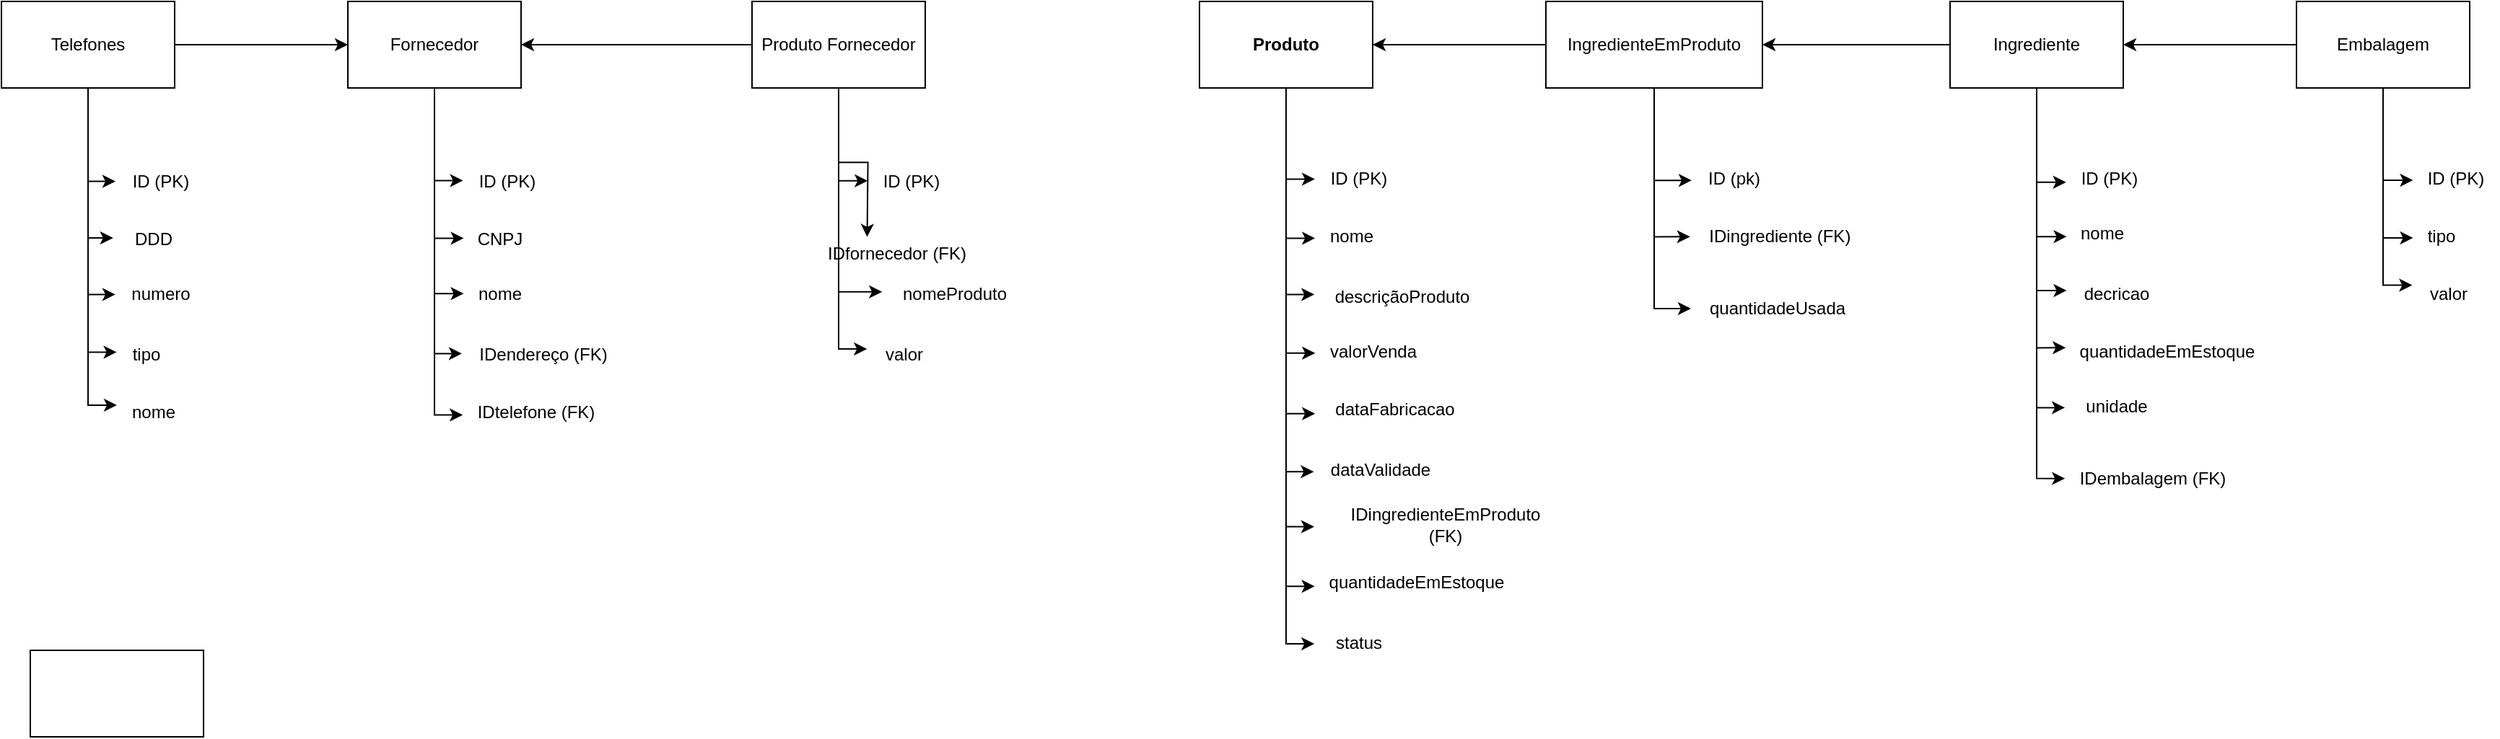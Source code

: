 <mxfile version="26.0.9">
  <diagram name="Página-1" id="DFr6bllyTg980ufriD48">
    <mxGraphModel dx="1807" dy="1258" grid="1" gridSize="10" guides="1" tooltips="1" connect="1" arrows="1" fold="1" page="1" pageScale="1" pageWidth="827" pageHeight="1169" math="0" shadow="0">
      <root>
        <mxCell id="0" />
        <mxCell id="1" parent="0" />
        <mxCell id="gm69RMWgyP2lbh3aIYsG-1" value="Produto" style="rounded=0;whiteSpace=wrap;html=1;fontStyle=1" vertex="1" parent="1">
          <mxGeometry x="80" y="100" width="120" height="60" as="geometry" />
        </mxCell>
        <mxCell id="gm69RMWgyP2lbh3aIYsG-2" value="ID (PK)" style="text;html=1;align=center;verticalAlign=middle;resizable=0;points=[];autosize=1;strokeColor=none;fillColor=none;" vertex="1" parent="1">
          <mxGeometry x="160" y="208" width="60" height="30" as="geometry" />
        </mxCell>
        <mxCell id="gm69RMWgyP2lbh3aIYsG-3" style="edgeStyle=orthogonalEdgeStyle;rounded=0;orthogonalLoop=1;jettySize=auto;html=1;entryX=0;entryY=0.507;entryDx=0;entryDy=0;entryPerimeter=0;" edge="1" parent="1" source="gm69RMWgyP2lbh3aIYsG-1" target="gm69RMWgyP2lbh3aIYsG-2">
          <mxGeometry relative="1" as="geometry" />
        </mxCell>
        <mxCell id="gm69RMWgyP2lbh3aIYsG-4" value="nome" style="text;html=1;align=center;verticalAlign=middle;resizable=0;points=[];autosize=1;strokeColor=none;fillColor=none;" vertex="1" parent="1">
          <mxGeometry x="160" y="248" width="50" height="30" as="geometry" />
        </mxCell>
        <mxCell id="gm69RMWgyP2lbh3aIYsG-5" value="descriçãoProduto" style="text;html=1;align=center;verticalAlign=middle;resizable=0;points=[];autosize=1;strokeColor=none;fillColor=none;" vertex="1" parent="1">
          <mxGeometry x="160" y="290" width="120" height="30" as="geometry" />
        </mxCell>
        <mxCell id="gm69RMWgyP2lbh3aIYsG-6" value="valorVenda" style="text;html=1;align=center;verticalAlign=middle;resizable=0;points=[];autosize=1;strokeColor=none;fillColor=none;" vertex="1" parent="1">
          <mxGeometry x="160" y="328" width="80" height="30" as="geometry" />
        </mxCell>
        <mxCell id="gm69RMWgyP2lbh3aIYsG-7" value="dataFabricacao" style="text;html=1;align=center;verticalAlign=middle;resizable=0;points=[];autosize=1;strokeColor=none;fillColor=none;" vertex="1" parent="1">
          <mxGeometry x="160" y="368" width="110" height="30" as="geometry" />
        </mxCell>
        <mxCell id="gm69RMWgyP2lbh3aIYsG-8" value="dataValidade" style="text;html=1;align=center;verticalAlign=middle;resizable=0;points=[];autosize=1;strokeColor=none;fillColor=none;" vertex="1" parent="1">
          <mxGeometry x="160" y="410" width="90" height="30" as="geometry" />
        </mxCell>
        <mxCell id="gm69RMWgyP2lbh3aIYsG-11" value="status" style="text;html=1;align=center;verticalAlign=middle;resizable=0;points=[];autosize=1;strokeColor=none;fillColor=none;" vertex="1" parent="1">
          <mxGeometry x="160" y="530" width="60" height="30" as="geometry" />
        </mxCell>
        <mxCell id="gm69RMWgyP2lbh3aIYsG-12" style="edgeStyle=orthogonalEdgeStyle;rounded=0;orthogonalLoop=1;jettySize=auto;html=1;entryX=0.002;entryY=0.54;entryDx=0;entryDy=0;entryPerimeter=0;" edge="1" parent="1" source="gm69RMWgyP2lbh3aIYsG-1" target="gm69RMWgyP2lbh3aIYsG-4">
          <mxGeometry relative="1" as="geometry" />
        </mxCell>
        <mxCell id="gm69RMWgyP2lbh3aIYsG-13" style="edgeStyle=orthogonalEdgeStyle;rounded=0;orthogonalLoop=1;jettySize=auto;html=1;entryX=-0.003;entryY=0.441;entryDx=0;entryDy=0;entryPerimeter=0;" edge="1" parent="1" source="gm69RMWgyP2lbh3aIYsG-1" target="gm69RMWgyP2lbh3aIYsG-5">
          <mxGeometry relative="1" as="geometry" />
        </mxCell>
        <mxCell id="gm69RMWgyP2lbh3aIYsG-14" style="edgeStyle=orthogonalEdgeStyle;rounded=0;orthogonalLoop=1;jettySize=auto;html=1;entryX=0.002;entryY=0.53;entryDx=0;entryDy=0;entryPerimeter=0;" edge="1" parent="1" source="gm69RMWgyP2lbh3aIYsG-1" target="gm69RMWgyP2lbh3aIYsG-6">
          <mxGeometry relative="1" as="geometry" />
        </mxCell>
        <mxCell id="gm69RMWgyP2lbh3aIYsG-16" style="edgeStyle=orthogonalEdgeStyle;rounded=0;orthogonalLoop=1;jettySize=auto;html=1;entryX=0.001;entryY=0.597;entryDx=0;entryDy=0;entryPerimeter=0;" edge="1" parent="1" source="gm69RMWgyP2lbh3aIYsG-1" target="gm69RMWgyP2lbh3aIYsG-7">
          <mxGeometry relative="1" as="geometry" />
        </mxCell>
        <mxCell id="gm69RMWgyP2lbh3aIYsG-17" style="edgeStyle=orthogonalEdgeStyle;rounded=0;orthogonalLoop=1;jettySize=auto;html=1;entryX=-0.009;entryY=0.538;entryDx=0;entryDy=0;entryPerimeter=0;" edge="1" parent="1" source="gm69RMWgyP2lbh3aIYsG-1" target="gm69RMWgyP2lbh3aIYsG-8">
          <mxGeometry relative="1" as="geometry" />
        </mxCell>
        <mxCell id="gm69RMWgyP2lbh3aIYsG-18" style="edgeStyle=orthogonalEdgeStyle;rounded=0;orthogonalLoop=1;jettySize=auto;html=1;entryX=-0.006;entryY=0.516;entryDx=0;entryDy=0;entryPerimeter=0;" edge="1" parent="1" source="gm69RMWgyP2lbh3aIYsG-1" target="gm69RMWgyP2lbh3aIYsG-11">
          <mxGeometry relative="1" as="geometry" />
        </mxCell>
        <mxCell id="gm69RMWgyP2lbh3aIYsG-62" style="edgeStyle=orthogonalEdgeStyle;rounded=0;orthogonalLoop=1;jettySize=auto;html=1;entryX=1;entryY=0.5;entryDx=0;entryDy=0;" edge="1" parent="1" source="gm69RMWgyP2lbh3aIYsG-19" target="gm69RMWgyP2lbh3aIYsG-1">
          <mxGeometry relative="1" as="geometry" />
        </mxCell>
        <mxCell id="gm69RMWgyP2lbh3aIYsG-19" value="IngredienteEmProduto" style="whiteSpace=wrap;html=1;" vertex="1" parent="1">
          <mxGeometry x="320" y="100" width="150" height="60" as="geometry" />
        </mxCell>
        <mxCell id="gm69RMWgyP2lbh3aIYsG-22" value="ID (pk)" style="text;html=1;align=center;verticalAlign=middle;resizable=0;points=[];autosize=1;strokeColor=none;fillColor=none;" vertex="1" parent="1">
          <mxGeometry x="420" y="208" width="60" height="30" as="geometry" />
        </mxCell>
        <mxCell id="gm69RMWgyP2lbh3aIYsG-23" style="edgeStyle=orthogonalEdgeStyle;rounded=0;orthogonalLoop=1;jettySize=auto;html=1;entryX=0.017;entryY=0.537;entryDx=0;entryDy=0;entryPerimeter=0;" edge="1" parent="1" source="gm69RMWgyP2lbh3aIYsG-19" target="gm69RMWgyP2lbh3aIYsG-22">
          <mxGeometry relative="1" as="geometry" />
        </mxCell>
        <mxCell id="gm69RMWgyP2lbh3aIYsG-25" value="&amp;nbsp;IDingrediente (FK)" style="text;html=1;align=center;verticalAlign=middle;resizable=0;points=[];autosize=1;strokeColor=none;fillColor=none;" vertex="1" parent="1">
          <mxGeometry x="420" y="248" width="120" height="30" as="geometry" />
        </mxCell>
        <mxCell id="gm69RMWgyP2lbh3aIYsG-26" value="quantidadeUsada" style="text;html=1;align=center;verticalAlign=middle;resizable=0;points=[];autosize=1;strokeColor=none;fillColor=none;" vertex="1" parent="1">
          <mxGeometry x="420" y="298" width="120" height="30" as="geometry" />
        </mxCell>
        <mxCell id="gm69RMWgyP2lbh3aIYsG-30" style="edgeStyle=orthogonalEdgeStyle;rounded=0;orthogonalLoop=1;jettySize=auto;html=1;entryX=-0.001;entryY=0.506;entryDx=0;entryDy=0;entryPerimeter=0;" edge="1" parent="1" source="gm69RMWgyP2lbh3aIYsG-19" target="gm69RMWgyP2lbh3aIYsG-25">
          <mxGeometry relative="1" as="geometry" />
        </mxCell>
        <mxCell id="gm69RMWgyP2lbh3aIYsG-31" style="edgeStyle=orthogonalEdgeStyle;rounded=0;orthogonalLoop=1;jettySize=auto;html=1;entryX=0.004;entryY=0.5;entryDx=0;entryDy=0;entryPerimeter=0;" edge="1" parent="1" source="gm69RMWgyP2lbh3aIYsG-19" target="gm69RMWgyP2lbh3aIYsG-26">
          <mxGeometry relative="1" as="geometry" />
        </mxCell>
        <mxCell id="gm69RMWgyP2lbh3aIYsG-33" value="&lt;span style=&quot;text-wrap: wrap;&quot;&gt;IDingredienteEmProduto (FK)&lt;/span&gt;" style="text;html=1;align=center;verticalAlign=middle;resizable=0;points=[];autosize=1;strokeColor=none;fillColor=none;" vertex="1" parent="1">
          <mxGeometry x="160" y="448" width="180" height="30" as="geometry" />
        </mxCell>
        <mxCell id="gm69RMWgyP2lbh3aIYsG-34" style="edgeStyle=orthogonalEdgeStyle;rounded=0;orthogonalLoop=1;jettySize=auto;html=1;entryX=-0.003;entryY=0.543;entryDx=0;entryDy=0;entryPerimeter=0;" edge="1" parent="1" source="gm69RMWgyP2lbh3aIYsG-1" target="gm69RMWgyP2lbh3aIYsG-33">
          <mxGeometry relative="1" as="geometry" />
        </mxCell>
        <mxCell id="gm69RMWgyP2lbh3aIYsG-63" style="edgeStyle=orthogonalEdgeStyle;rounded=0;orthogonalLoop=1;jettySize=auto;html=1;entryX=1;entryY=0.5;entryDx=0;entryDy=0;" edge="1" parent="1" source="gm69RMWgyP2lbh3aIYsG-37" target="gm69RMWgyP2lbh3aIYsG-19">
          <mxGeometry relative="1" as="geometry" />
        </mxCell>
        <mxCell id="gm69RMWgyP2lbh3aIYsG-37" value="Ingrediente" style="whiteSpace=wrap;html=1;" vertex="1" parent="1">
          <mxGeometry x="600" y="100" width="120" height="60" as="geometry" />
        </mxCell>
        <mxCell id="gm69RMWgyP2lbh3aIYsG-38" value="ID (PK)" style="text;html=1;align=center;verticalAlign=middle;resizable=0;points=[];autosize=1;strokeColor=none;fillColor=none;" vertex="1" parent="1">
          <mxGeometry x="680" y="208" width="60" height="30" as="geometry" />
        </mxCell>
        <mxCell id="gm69RMWgyP2lbh3aIYsG-39" style="edgeStyle=orthogonalEdgeStyle;rounded=0;orthogonalLoop=1;jettySize=auto;html=1;entryX=0.006;entryY=0.581;entryDx=0;entryDy=0;entryPerimeter=0;" edge="1" parent="1" source="gm69RMWgyP2lbh3aIYsG-37" target="gm69RMWgyP2lbh3aIYsG-38">
          <mxGeometry relative="1" as="geometry" />
        </mxCell>
        <mxCell id="gm69RMWgyP2lbh3aIYsG-40" value="nome" style="text;html=1;align=center;verticalAlign=middle;resizable=0;points=[];autosize=1;strokeColor=none;fillColor=none;" vertex="1" parent="1">
          <mxGeometry x="680" y="246" width="50" height="30" as="geometry" />
        </mxCell>
        <mxCell id="gm69RMWgyP2lbh3aIYsG-41" value="decricao" style="text;html=1;align=center;verticalAlign=middle;resizable=0;points=[];autosize=1;strokeColor=none;fillColor=none;" vertex="1" parent="1">
          <mxGeometry x="680" y="288" width="70" height="30" as="geometry" />
        </mxCell>
        <mxCell id="gm69RMWgyP2lbh3aIYsG-43" value="quantidadeEmEstoque" style="text;html=1;align=center;verticalAlign=middle;resizable=0;points=[];autosize=1;strokeColor=none;fillColor=none;" vertex="1" parent="1">
          <mxGeometry x="680" y="328" width="140" height="30" as="geometry" />
        </mxCell>
        <mxCell id="gm69RMWgyP2lbh3aIYsG-44" value="unidade" style="text;html=1;align=center;verticalAlign=middle;resizable=0;points=[];autosize=1;strokeColor=none;fillColor=none;" vertex="1" parent="1">
          <mxGeometry x="680" y="366" width="70" height="30" as="geometry" />
        </mxCell>
        <mxCell id="gm69RMWgyP2lbh3aIYsG-48" value="IDembalagem (FK)" style="text;html=1;align=center;verticalAlign=middle;resizable=0;points=[];autosize=1;strokeColor=none;fillColor=none;" vertex="1" parent="1">
          <mxGeometry x="680" y="416" width="120" height="30" as="geometry" />
        </mxCell>
        <mxCell id="gm69RMWgyP2lbh3aIYsG-49" style="edgeStyle=orthogonalEdgeStyle;rounded=0;orthogonalLoop=1;jettySize=auto;html=1;entryX=0.016;entryY=0.57;entryDx=0;entryDy=0;entryPerimeter=0;" edge="1" parent="1" source="gm69RMWgyP2lbh3aIYsG-37" target="gm69RMWgyP2lbh3aIYsG-40">
          <mxGeometry relative="1" as="geometry" />
        </mxCell>
        <mxCell id="gm69RMWgyP2lbh3aIYsG-50" style="edgeStyle=orthogonalEdgeStyle;rounded=0;orthogonalLoop=1;jettySize=auto;html=1;entryX=0.011;entryY=0.415;entryDx=0;entryDy=0;entryPerimeter=0;" edge="1" parent="1" source="gm69RMWgyP2lbh3aIYsG-37" target="gm69RMWgyP2lbh3aIYsG-41">
          <mxGeometry relative="1" as="geometry" />
        </mxCell>
        <mxCell id="gm69RMWgyP2lbh3aIYsG-51" style="edgeStyle=orthogonalEdgeStyle;rounded=0;orthogonalLoop=1;jettySize=auto;html=1;entryX=0.001;entryY=0.405;entryDx=0;entryDy=0;entryPerimeter=0;" edge="1" parent="1" source="gm69RMWgyP2lbh3aIYsG-37" target="gm69RMWgyP2lbh3aIYsG-43">
          <mxGeometry relative="1" as="geometry" />
        </mxCell>
        <mxCell id="gm69RMWgyP2lbh3aIYsG-52" style="edgeStyle=orthogonalEdgeStyle;rounded=0;orthogonalLoop=1;jettySize=auto;html=1;entryX=-0.006;entryY=0.523;entryDx=0;entryDy=0;entryPerimeter=0;" edge="1" parent="1" source="gm69RMWgyP2lbh3aIYsG-37" target="gm69RMWgyP2lbh3aIYsG-44">
          <mxGeometry relative="1" as="geometry" />
        </mxCell>
        <mxCell id="gm69RMWgyP2lbh3aIYsG-53" style="edgeStyle=orthogonalEdgeStyle;rounded=0;orthogonalLoop=1;jettySize=auto;html=1;entryX=-0.003;entryY=0.494;entryDx=0;entryDy=0;entryPerimeter=0;" edge="1" parent="1" source="gm69RMWgyP2lbh3aIYsG-37" target="gm69RMWgyP2lbh3aIYsG-48">
          <mxGeometry relative="1" as="geometry" />
        </mxCell>
        <mxCell id="gm69RMWgyP2lbh3aIYsG-64" style="edgeStyle=orthogonalEdgeStyle;rounded=0;orthogonalLoop=1;jettySize=auto;html=1;entryX=1;entryY=0.5;entryDx=0;entryDy=0;" edge="1" parent="1" source="gm69RMWgyP2lbh3aIYsG-54" target="gm69RMWgyP2lbh3aIYsG-37">
          <mxGeometry relative="1" as="geometry" />
        </mxCell>
        <mxCell id="gm69RMWgyP2lbh3aIYsG-54" value="Embalagem" style="whiteSpace=wrap;html=1;" vertex="1" parent="1">
          <mxGeometry x="840" y="100" width="120" height="60" as="geometry" />
        </mxCell>
        <mxCell id="gm69RMWgyP2lbh3aIYsG-55" value="ID (PK)" style="text;html=1;align=center;verticalAlign=middle;resizable=0;points=[];autosize=1;strokeColor=none;fillColor=none;" vertex="1" parent="1">
          <mxGeometry x="920" y="208" width="60" height="30" as="geometry" />
        </mxCell>
        <mxCell id="gm69RMWgyP2lbh3aIYsG-56" value="tipo" style="text;html=1;align=center;verticalAlign=middle;resizable=0;points=[];autosize=1;strokeColor=none;fillColor=none;" vertex="1" parent="1">
          <mxGeometry x="920" y="248" width="40" height="30" as="geometry" />
        </mxCell>
        <mxCell id="gm69RMWgyP2lbh3aIYsG-57" value="valor" style="text;html=1;align=center;verticalAlign=middle;resizable=0;points=[];autosize=1;strokeColor=none;fillColor=none;" vertex="1" parent="1">
          <mxGeometry x="920" y="288" width="50" height="30" as="geometry" />
        </mxCell>
        <mxCell id="gm69RMWgyP2lbh3aIYsG-58" style="edgeStyle=orthogonalEdgeStyle;rounded=0;orthogonalLoop=1;jettySize=auto;html=1;entryX=0.013;entryY=0.533;entryDx=0;entryDy=0;entryPerimeter=0;" edge="1" parent="1" source="gm69RMWgyP2lbh3aIYsG-54" target="gm69RMWgyP2lbh3aIYsG-55">
          <mxGeometry relative="1" as="geometry" />
        </mxCell>
        <mxCell id="gm69RMWgyP2lbh3aIYsG-59" style="edgeStyle=orthogonalEdgeStyle;rounded=0;orthogonalLoop=1;jettySize=auto;html=1;entryX=0.02;entryY=0.533;entryDx=0;entryDy=0;entryPerimeter=0;" edge="1" parent="1" source="gm69RMWgyP2lbh3aIYsG-54" target="gm69RMWgyP2lbh3aIYsG-56">
          <mxGeometry relative="1" as="geometry" />
        </mxCell>
        <mxCell id="gm69RMWgyP2lbh3aIYsG-61" style="edgeStyle=orthogonalEdgeStyle;rounded=0;orthogonalLoop=1;jettySize=auto;html=1;entryX=0.004;entryY=0.293;entryDx=0;entryDy=0;entryPerimeter=0;" edge="1" parent="1" source="gm69RMWgyP2lbh3aIYsG-54" target="gm69RMWgyP2lbh3aIYsG-57">
          <mxGeometry relative="1" as="geometry" />
        </mxCell>
        <mxCell id="gm69RMWgyP2lbh3aIYsG-65" value="Fornecedor" style="whiteSpace=wrap;html=1;" vertex="1" parent="1">
          <mxGeometry x="-510" y="100" width="120" height="60" as="geometry" />
        </mxCell>
        <mxCell id="gm69RMWgyP2lbh3aIYsG-66" value="ID (PK)" style="text;html=1;align=center;verticalAlign=middle;resizable=0;points=[];autosize=1;strokeColor=none;fillColor=none;" vertex="1" parent="1">
          <mxGeometry x="-430" y="210" width="60" height="30" as="geometry" />
        </mxCell>
        <mxCell id="gm69RMWgyP2lbh3aIYsG-67" style="edgeStyle=orthogonalEdgeStyle;rounded=0;orthogonalLoop=1;jettySize=auto;html=1;entryX=-0.003;entryY=0.473;entryDx=0;entryDy=0;entryPerimeter=0;" edge="1" parent="1" source="gm69RMWgyP2lbh3aIYsG-65" target="gm69RMWgyP2lbh3aIYsG-66">
          <mxGeometry relative="1" as="geometry" />
        </mxCell>
        <mxCell id="gm69RMWgyP2lbh3aIYsG-68" value="CNPJ" style="text;html=1;align=center;verticalAlign=middle;resizable=0;points=[];autosize=1;strokeColor=none;fillColor=none;" vertex="1" parent="1">
          <mxGeometry x="-430" y="250" width="50" height="30" as="geometry" />
        </mxCell>
        <mxCell id="gm69RMWgyP2lbh3aIYsG-69" value="nome" style="text;html=1;align=center;verticalAlign=middle;resizable=0;points=[];autosize=1;strokeColor=none;fillColor=none;" vertex="1" parent="1">
          <mxGeometry x="-430" y="288" width="50" height="30" as="geometry" />
        </mxCell>
        <mxCell id="gm69RMWgyP2lbh3aIYsG-73" value="IDendereço (FK)" style="text;html=1;align=center;verticalAlign=middle;resizable=0;points=[];autosize=1;strokeColor=none;fillColor=none;" vertex="1" parent="1">
          <mxGeometry x="-430" y="330" width="110" height="30" as="geometry" />
        </mxCell>
        <mxCell id="gm69RMWgyP2lbh3aIYsG-75" value="IDtelefone (FK)" style="text;html=1;align=center;verticalAlign=middle;resizable=0;points=[];autosize=1;strokeColor=none;fillColor=none;" vertex="1" parent="1">
          <mxGeometry x="-430" y="370" width="100" height="30" as="geometry" />
        </mxCell>
        <mxCell id="gm69RMWgyP2lbh3aIYsG-76" style="edgeStyle=orthogonalEdgeStyle;rounded=0;orthogonalLoop=1;jettySize=auto;html=1;entryX=0.006;entryY=0.473;entryDx=0;entryDy=0;entryPerimeter=0;" edge="1" parent="1" source="gm69RMWgyP2lbh3aIYsG-65" target="gm69RMWgyP2lbh3aIYsG-68">
          <mxGeometry relative="1" as="geometry" />
        </mxCell>
        <mxCell id="gm69RMWgyP2lbh3aIYsG-77" style="edgeStyle=orthogonalEdgeStyle;rounded=0;orthogonalLoop=1;jettySize=auto;html=1;entryX=0.006;entryY=0.487;entryDx=0;entryDy=0;entryPerimeter=0;" edge="1" parent="1" source="gm69RMWgyP2lbh3aIYsG-65" target="gm69RMWgyP2lbh3aIYsG-69">
          <mxGeometry relative="1" as="geometry" />
        </mxCell>
        <mxCell id="gm69RMWgyP2lbh3aIYsG-78" style="edgeStyle=orthogonalEdgeStyle;rounded=0;orthogonalLoop=1;jettySize=auto;html=1;entryX=-0.009;entryY=0.473;entryDx=0;entryDy=0;entryPerimeter=0;" edge="1" parent="1" source="gm69RMWgyP2lbh3aIYsG-65" target="gm69RMWgyP2lbh3aIYsG-73">
          <mxGeometry relative="1" as="geometry" />
        </mxCell>
        <mxCell id="gm69RMWgyP2lbh3aIYsG-79" style="edgeStyle=orthogonalEdgeStyle;rounded=0;orthogonalLoop=1;jettySize=auto;html=1;entryX=-0.004;entryY=0.559;entryDx=0;entryDy=0;entryPerimeter=0;" edge="1" parent="1" source="gm69RMWgyP2lbh3aIYsG-65" target="gm69RMWgyP2lbh3aIYsG-75">
          <mxGeometry relative="1" as="geometry" />
        </mxCell>
        <mxCell id="gm69RMWgyP2lbh3aIYsG-104" style="edgeStyle=orthogonalEdgeStyle;rounded=0;orthogonalLoop=1;jettySize=auto;html=1;entryX=1;entryY=0.5;entryDx=0;entryDy=0;" edge="1" parent="1" source="gm69RMWgyP2lbh3aIYsG-81" target="gm69RMWgyP2lbh3aIYsG-65">
          <mxGeometry relative="1" as="geometry" />
        </mxCell>
        <mxCell id="gm69RMWgyP2lbh3aIYsG-81" value="Produto Fornecedor" style="whiteSpace=wrap;html=1;" vertex="1" parent="1">
          <mxGeometry x="-230" y="100" width="120" height="60" as="geometry" />
        </mxCell>
        <mxCell id="gm69RMWgyP2lbh3aIYsG-82" value="ID (PK)" style="text;html=1;align=center;verticalAlign=middle;resizable=0;points=[];autosize=1;strokeColor=none;fillColor=none;" vertex="1" parent="1">
          <mxGeometry x="-150" y="210" width="60" height="30" as="geometry" />
        </mxCell>
        <mxCell id="gm69RMWgyP2lbh3aIYsG-83" value="IDfornecedor (FK)" style="text;html=1;align=center;verticalAlign=middle;resizable=0;points=[];autosize=1;strokeColor=none;fillColor=none;" vertex="1" parent="1">
          <mxGeometry x="-190" y="260" width="120" height="30" as="geometry" />
        </mxCell>
        <mxCell id="gm69RMWgyP2lbh3aIYsG-85" value="nomeProduto" style="text;html=1;align=center;verticalAlign=middle;resizable=0;points=[];autosize=1;strokeColor=none;fillColor=none;" vertex="1" parent="1">
          <mxGeometry x="-140" y="288" width="100" height="30" as="geometry" />
        </mxCell>
        <mxCell id="gm69RMWgyP2lbh3aIYsG-86" value="valor" style="text;html=1;align=center;verticalAlign=middle;resizable=0;points=[];autosize=1;strokeColor=none;fillColor=none;" vertex="1" parent="1">
          <mxGeometry x="-150" y="330" width="50" height="30" as="geometry" />
        </mxCell>
        <mxCell id="gm69RMWgyP2lbh3aIYsG-87" style="edgeStyle=orthogonalEdgeStyle;rounded=0;orthogonalLoop=1;jettySize=auto;html=1;entryX=0.002;entryY=0.481;entryDx=0;entryDy=0;entryPerimeter=0;" edge="1" parent="1" source="gm69RMWgyP2lbh3aIYsG-81" target="gm69RMWgyP2lbh3aIYsG-82">
          <mxGeometry relative="1" as="geometry" />
        </mxCell>
        <mxCell id="gm69RMWgyP2lbh3aIYsG-88" style="edgeStyle=orthogonalEdgeStyle;rounded=0;orthogonalLoop=1;jettySize=auto;html=1;entryX=-0.002;entryY=0.443;entryDx=0;entryDy=0;entryPerimeter=0;" edge="1" parent="1" source="gm69RMWgyP2lbh3aIYsG-81">
          <mxGeometry relative="1" as="geometry">
            <mxPoint x="-150.24" y="263.29" as="targetPoint" />
          </mxGeometry>
        </mxCell>
        <mxCell id="gm69RMWgyP2lbh3aIYsG-89" style="edgeStyle=orthogonalEdgeStyle;rounded=0;orthogonalLoop=1;jettySize=auto;html=1;entryX=0.001;entryY=0.446;entryDx=0;entryDy=0;entryPerimeter=0;" edge="1" parent="1" source="gm69RMWgyP2lbh3aIYsG-81" target="gm69RMWgyP2lbh3aIYsG-85">
          <mxGeometry relative="1" as="geometry" />
        </mxCell>
        <mxCell id="gm69RMWgyP2lbh3aIYsG-90" style="edgeStyle=orthogonalEdgeStyle;rounded=0;orthogonalLoop=1;jettySize=auto;html=1;entryX=-0.007;entryY=0.367;entryDx=0;entryDy=0;entryPerimeter=0;" edge="1" parent="1" source="gm69RMWgyP2lbh3aIYsG-81" target="gm69RMWgyP2lbh3aIYsG-86">
          <mxGeometry relative="1" as="geometry" />
        </mxCell>
        <mxCell id="gm69RMWgyP2lbh3aIYsG-103" style="edgeStyle=orthogonalEdgeStyle;rounded=0;orthogonalLoop=1;jettySize=auto;html=1;entryX=0;entryY=0.5;entryDx=0;entryDy=0;" edge="1" parent="1" source="gm69RMWgyP2lbh3aIYsG-92" target="gm69RMWgyP2lbh3aIYsG-65">
          <mxGeometry relative="1" as="geometry" />
        </mxCell>
        <mxCell id="gm69RMWgyP2lbh3aIYsG-92" value="Telefones" style="whiteSpace=wrap;html=1;" vertex="1" parent="1">
          <mxGeometry x="-750" y="100" width="120" height="60" as="geometry" />
        </mxCell>
        <mxCell id="gm69RMWgyP2lbh3aIYsG-93" value="ID (PK)" style="text;html=1;align=center;verticalAlign=middle;resizable=0;points=[];autosize=1;strokeColor=none;fillColor=none;" vertex="1" parent="1">
          <mxGeometry x="-670" y="210" width="60" height="30" as="geometry" />
        </mxCell>
        <mxCell id="gm69RMWgyP2lbh3aIYsG-94" value="DDD" style="text;html=1;align=center;verticalAlign=middle;resizable=0;points=[];autosize=1;strokeColor=none;fillColor=none;" vertex="1" parent="1">
          <mxGeometry x="-670" y="250" width="50" height="30" as="geometry" />
        </mxCell>
        <mxCell id="gm69RMWgyP2lbh3aIYsG-95" value="numero" style="text;html=1;align=center;verticalAlign=middle;resizable=0;points=[];autosize=1;strokeColor=none;fillColor=none;" vertex="1" parent="1">
          <mxGeometry x="-670" y="288" width="60" height="30" as="geometry" />
        </mxCell>
        <mxCell id="gm69RMWgyP2lbh3aIYsG-96" value="tipo" style="text;html=1;align=center;verticalAlign=middle;resizable=0;points=[];autosize=1;strokeColor=none;fillColor=none;" vertex="1" parent="1">
          <mxGeometry x="-670" y="330" width="40" height="30" as="geometry" />
        </mxCell>
        <mxCell id="gm69RMWgyP2lbh3aIYsG-97" value="nome" style="text;html=1;align=center;verticalAlign=middle;resizable=0;points=[];autosize=1;strokeColor=none;fillColor=none;" vertex="1" parent="1">
          <mxGeometry x="-670" y="370" width="50" height="30" as="geometry" />
        </mxCell>
        <mxCell id="gm69RMWgyP2lbh3aIYsG-98" style="edgeStyle=orthogonalEdgeStyle;rounded=0;orthogonalLoop=1;jettySize=auto;html=1;entryX=-0.017;entryY=0.493;entryDx=0;entryDy=0;entryPerimeter=0;" edge="1" parent="1" source="gm69RMWgyP2lbh3aIYsG-92" target="gm69RMWgyP2lbh3aIYsG-93">
          <mxGeometry relative="1" as="geometry" />
        </mxCell>
        <mxCell id="gm69RMWgyP2lbh3aIYsG-99" style="edgeStyle=orthogonalEdgeStyle;rounded=0;orthogonalLoop=1;jettySize=auto;html=1;entryX=-0.052;entryY=0.467;entryDx=0;entryDy=0;entryPerimeter=0;" edge="1" parent="1" source="gm69RMWgyP2lbh3aIYsG-92" target="gm69RMWgyP2lbh3aIYsG-94">
          <mxGeometry relative="1" as="geometry">
            <Array as="points">
              <mxPoint x="-690" y="264" />
            </Array>
          </mxGeometry>
        </mxCell>
        <mxCell id="gm69RMWgyP2lbh3aIYsG-100" style="edgeStyle=orthogonalEdgeStyle;rounded=0;orthogonalLoop=1;jettySize=auto;html=1;entryX=-0.017;entryY=0.507;entryDx=0;entryDy=0;entryPerimeter=0;" edge="1" parent="1" source="gm69RMWgyP2lbh3aIYsG-92" target="gm69RMWgyP2lbh3aIYsG-95">
          <mxGeometry relative="1" as="geometry" />
        </mxCell>
        <mxCell id="gm69RMWgyP2lbh3aIYsG-101" style="edgeStyle=orthogonalEdgeStyle;rounded=0;orthogonalLoop=1;jettySize=auto;html=1;entryX=-0.005;entryY=0.44;entryDx=0;entryDy=0;entryPerimeter=0;" edge="1" parent="1" source="gm69RMWgyP2lbh3aIYsG-92" target="gm69RMWgyP2lbh3aIYsG-96">
          <mxGeometry relative="1" as="geometry" />
        </mxCell>
        <mxCell id="gm69RMWgyP2lbh3aIYsG-102" style="edgeStyle=orthogonalEdgeStyle;rounded=0;orthogonalLoop=1;jettySize=auto;html=1;entryX=0;entryY=0.333;entryDx=0;entryDy=0;entryPerimeter=0;" edge="1" parent="1" source="gm69RMWgyP2lbh3aIYsG-92" target="gm69RMWgyP2lbh3aIYsG-97">
          <mxGeometry relative="1" as="geometry" />
        </mxCell>
        <mxCell id="gm69RMWgyP2lbh3aIYsG-105" value="quantidadeEmEstoque" style="text;html=1;align=center;verticalAlign=middle;resizable=0;points=[];autosize=1;strokeColor=none;fillColor=none;" vertex="1" parent="1">
          <mxGeometry x="160" y="488" width="140" height="30" as="geometry" />
        </mxCell>
        <mxCell id="gm69RMWgyP2lbh3aIYsG-106" style="edgeStyle=orthogonalEdgeStyle;rounded=0;orthogonalLoop=1;jettySize=auto;html=1;entryX=-0.001;entryY=0.587;entryDx=0;entryDy=0;entryPerimeter=0;" edge="1" parent="1" source="gm69RMWgyP2lbh3aIYsG-1" target="gm69RMWgyP2lbh3aIYsG-105">
          <mxGeometry relative="1" as="geometry" />
        </mxCell>
        <mxCell id="gm69RMWgyP2lbh3aIYsG-107" value="" style="whiteSpace=wrap;html=1;" vertex="1" parent="1">
          <mxGeometry x="-730" y="550" width="120" height="60" as="geometry" />
        </mxCell>
      </root>
    </mxGraphModel>
  </diagram>
</mxfile>

